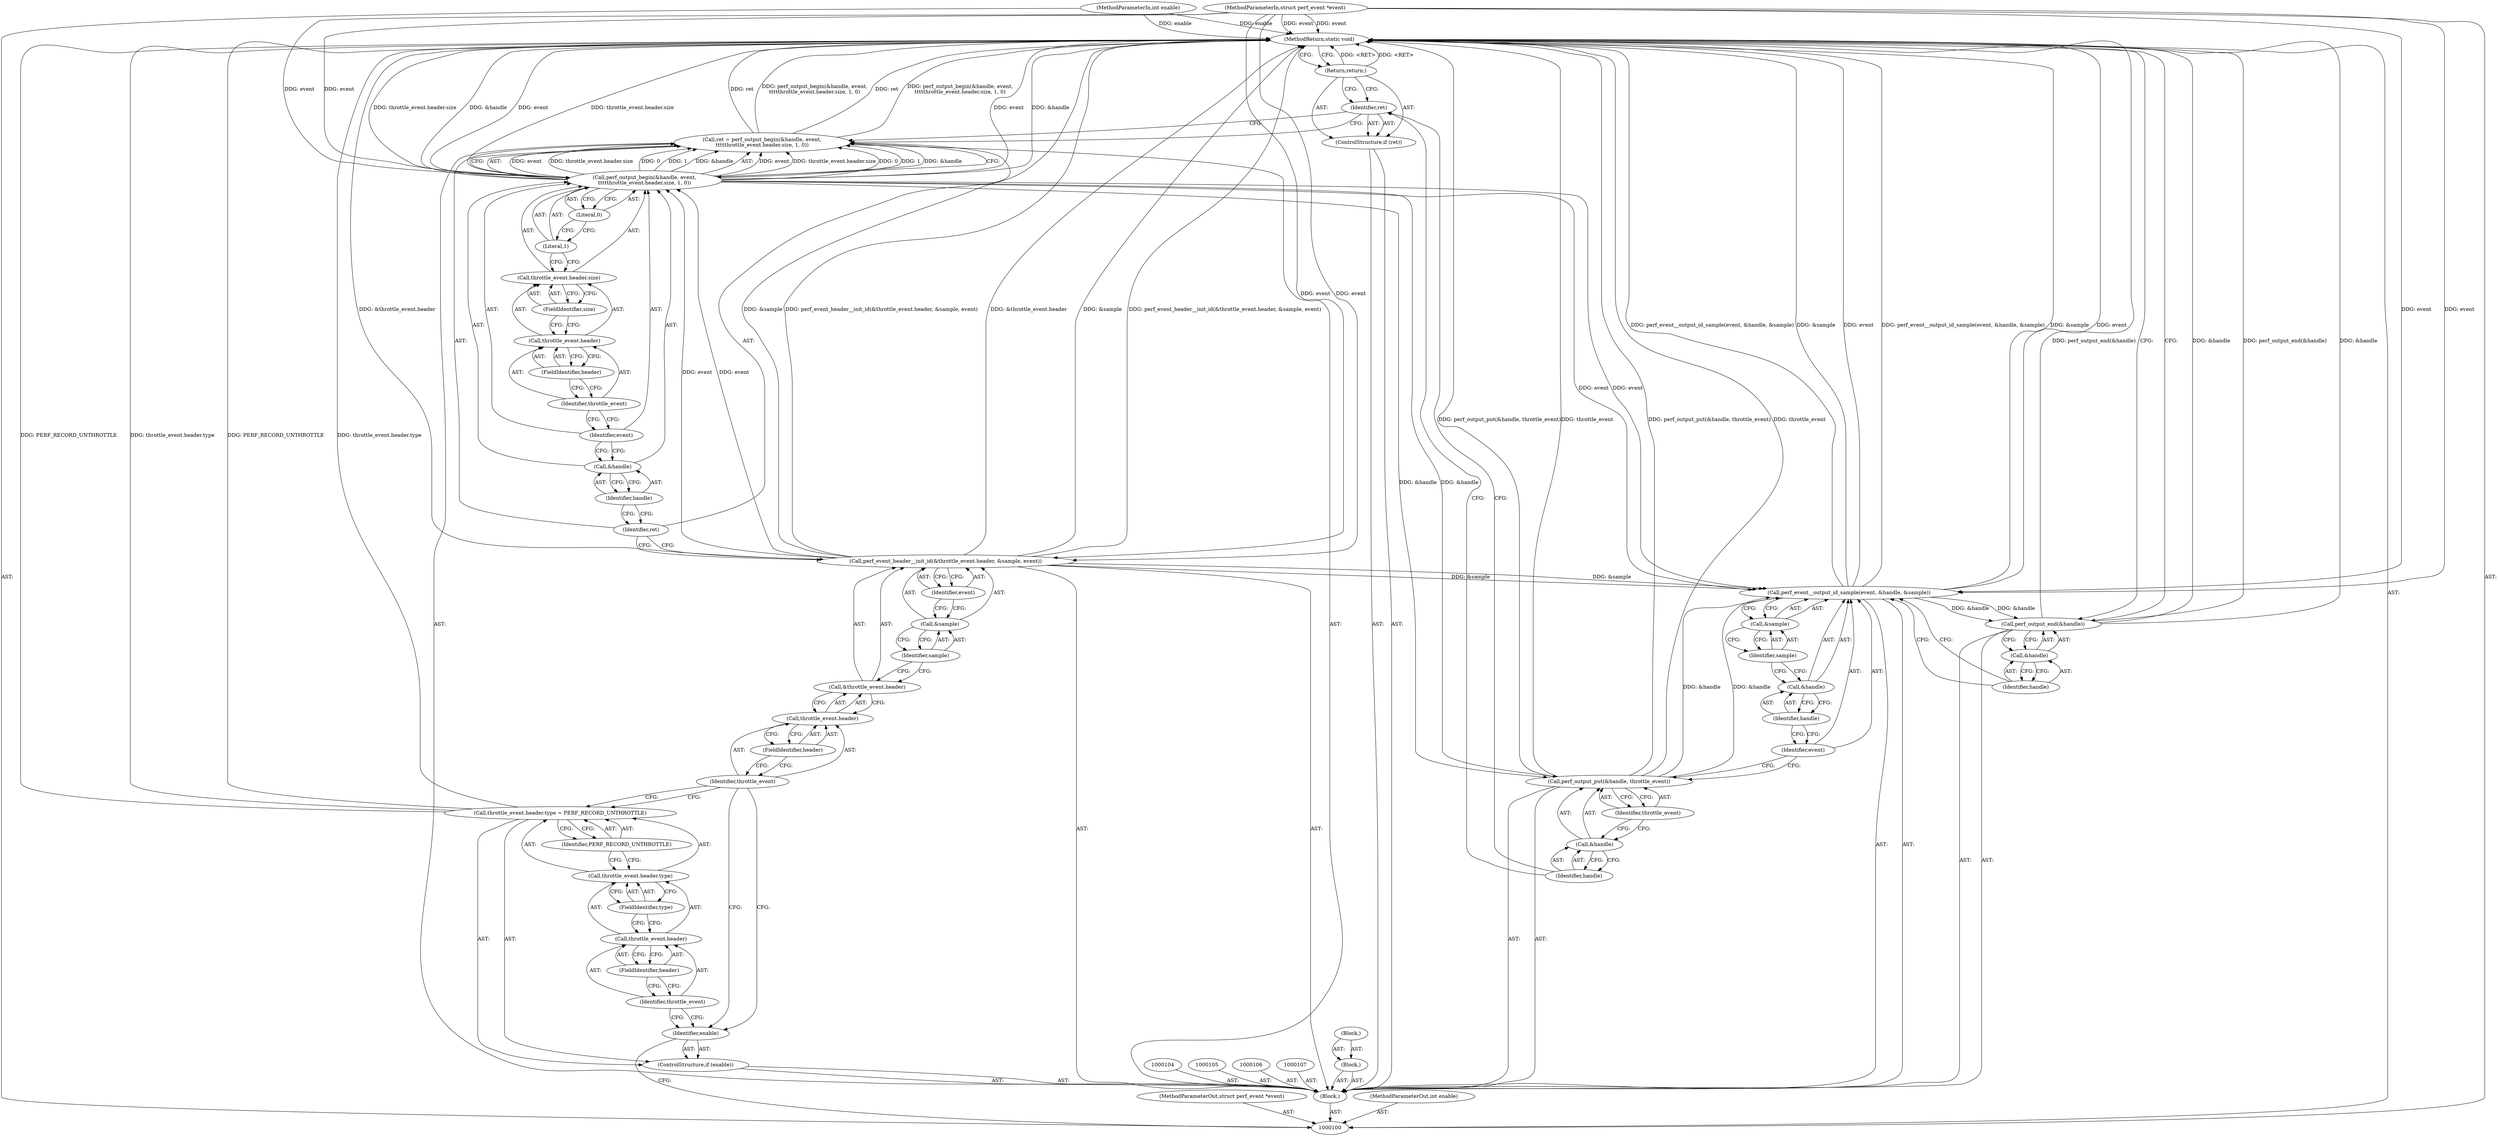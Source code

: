 digraph "1_linux_a8b0ca17b80e92faab46ee7179ba9e99ccb61233_63" {
"1000156" [label="(MethodReturn,static void)"];
"1000101" [label="(MethodParameterIn,struct perf_event *event)"];
"1000208" [label="(MethodParameterOut,struct perf_event *event)"];
"1000102" [label="(MethodParameterIn,int enable)"];
"1000209" [label="(MethodParameterOut,int enable)"];
"1000108" [label="(Block,)"];
"1000109" [label="(Block,)"];
"1000103" [label="(Block,)"];
"1000110" [label="(ControlStructure,if (enable))"];
"1000111" [label="(Identifier,enable)"];
"1000116" [label="(FieldIdentifier,header)"];
"1000112" [label="(Call,throttle_event.header.type = PERF_RECORD_UNTHROTTLE)"];
"1000113" [label="(Call,throttle_event.header.type)"];
"1000114" [label="(Call,throttle_event.header)"];
"1000115" [label="(Identifier,throttle_event)"];
"1000117" [label="(FieldIdentifier,type)"];
"1000118" [label="(Identifier,PERF_RECORD_UNTHROTTLE)"];
"1000119" [label="(Call,perf_event_header__init_id(&throttle_event.header, &sample, event))"];
"1000120" [label="(Call,&throttle_event.header)"];
"1000121" [label="(Call,throttle_event.header)"];
"1000122" [label="(Identifier,throttle_event)"];
"1000123" [label="(FieldIdentifier,header)"];
"1000124" [label="(Call,&sample)"];
"1000125" [label="(Identifier,sample)"];
"1000126" [label="(Identifier,event)"];
"1000127" [label="(Call,ret = perf_output_begin(&handle, event,\n\t\t\t\tthrottle_event.header.size, 1, 0))"];
"1000128" [label="(Identifier,ret)"];
"1000130" [label="(Call,&handle)"];
"1000131" [label="(Identifier,handle)"];
"1000132" [label="(Identifier,event)"];
"1000129" [label="(Call,perf_output_begin(&handle, event,\n\t\t\t\tthrottle_event.header.size, 1, 0))"];
"1000136" [label="(FieldIdentifier,header)"];
"1000137" [label="(FieldIdentifier,size)"];
"1000138" [label="(Literal,1)"];
"1000139" [label="(Literal,0)"];
"1000133" [label="(Call,throttle_event.header.size)"];
"1000134" [label="(Call,throttle_event.header)"];
"1000135" [label="(Identifier,throttle_event)"];
"1000140" [label="(ControlStructure,if (ret))"];
"1000141" [label="(Identifier,ret)"];
"1000142" [label="(Return,return;)"];
"1000143" [label="(Call,perf_output_put(&handle, throttle_event))"];
"1000144" [label="(Call,&handle)"];
"1000145" [label="(Identifier,handle)"];
"1000146" [label="(Identifier,throttle_event)"];
"1000147" [label="(Call,perf_event__output_id_sample(event, &handle, &sample))"];
"1000148" [label="(Identifier,event)"];
"1000149" [label="(Call,&handle)"];
"1000150" [label="(Identifier,handle)"];
"1000151" [label="(Call,&sample)"];
"1000152" [label="(Identifier,sample)"];
"1000153" [label="(Call,perf_output_end(&handle))"];
"1000154" [label="(Call,&handle)"];
"1000155" [label="(Identifier,handle)"];
"1000156" -> "1000100"  [label="AST: "];
"1000156" -> "1000142"  [label="CFG: "];
"1000156" -> "1000153"  [label="CFG: "];
"1000142" -> "1000156"  [label="DDG: <RET>"];
"1000129" -> "1000156"  [label="DDG: &handle"];
"1000129" -> "1000156"  [label="DDG: event"];
"1000129" -> "1000156"  [label="DDG: throttle_event.header.size"];
"1000147" -> "1000156"  [label="DDG: &sample"];
"1000147" -> "1000156"  [label="DDG: event"];
"1000147" -> "1000156"  [label="DDG: perf_event__output_id_sample(event, &handle, &sample)"];
"1000127" -> "1000156"  [label="DDG: perf_output_begin(&handle, event,\n\t\t\t\tthrottle_event.header.size, 1, 0)"];
"1000127" -> "1000156"  [label="DDG: ret"];
"1000112" -> "1000156"  [label="DDG: PERF_RECORD_UNTHROTTLE"];
"1000112" -> "1000156"  [label="DDG: throttle_event.header.type"];
"1000153" -> "1000156"  [label="DDG: &handle"];
"1000153" -> "1000156"  [label="DDG: perf_output_end(&handle)"];
"1000143" -> "1000156"  [label="DDG: perf_output_put(&handle, throttle_event)"];
"1000143" -> "1000156"  [label="DDG: throttle_event"];
"1000119" -> "1000156"  [label="DDG: perf_event_header__init_id(&throttle_event.header, &sample, event)"];
"1000119" -> "1000156"  [label="DDG: &sample"];
"1000119" -> "1000156"  [label="DDG: &throttle_event.header"];
"1000102" -> "1000156"  [label="DDG: enable"];
"1000101" -> "1000156"  [label="DDG: event"];
"1000101" -> "1000100"  [label="AST: "];
"1000101" -> "1000156"  [label="DDG: event"];
"1000101" -> "1000119"  [label="DDG: event"];
"1000101" -> "1000129"  [label="DDG: event"];
"1000101" -> "1000147"  [label="DDG: event"];
"1000208" -> "1000100"  [label="AST: "];
"1000102" -> "1000100"  [label="AST: "];
"1000102" -> "1000156"  [label="DDG: enable"];
"1000209" -> "1000100"  [label="AST: "];
"1000108" -> "1000103"  [label="AST: "];
"1000109" -> "1000108"  [label="AST: "];
"1000109" -> "1000108"  [label="AST: "];
"1000103" -> "1000100"  [label="AST: "];
"1000104" -> "1000103"  [label="AST: "];
"1000105" -> "1000103"  [label="AST: "];
"1000106" -> "1000103"  [label="AST: "];
"1000107" -> "1000103"  [label="AST: "];
"1000108" -> "1000103"  [label="AST: "];
"1000110" -> "1000103"  [label="AST: "];
"1000119" -> "1000103"  [label="AST: "];
"1000127" -> "1000103"  [label="AST: "];
"1000140" -> "1000103"  [label="AST: "];
"1000143" -> "1000103"  [label="AST: "];
"1000147" -> "1000103"  [label="AST: "];
"1000153" -> "1000103"  [label="AST: "];
"1000110" -> "1000103"  [label="AST: "];
"1000111" -> "1000110"  [label="AST: "];
"1000112" -> "1000110"  [label="AST: "];
"1000111" -> "1000110"  [label="AST: "];
"1000111" -> "1000100"  [label="CFG: "];
"1000115" -> "1000111"  [label="CFG: "];
"1000122" -> "1000111"  [label="CFG: "];
"1000116" -> "1000114"  [label="AST: "];
"1000116" -> "1000115"  [label="CFG: "];
"1000114" -> "1000116"  [label="CFG: "];
"1000112" -> "1000110"  [label="AST: "];
"1000112" -> "1000118"  [label="CFG: "];
"1000113" -> "1000112"  [label="AST: "];
"1000118" -> "1000112"  [label="AST: "];
"1000122" -> "1000112"  [label="CFG: "];
"1000112" -> "1000156"  [label="DDG: PERF_RECORD_UNTHROTTLE"];
"1000112" -> "1000156"  [label="DDG: throttle_event.header.type"];
"1000113" -> "1000112"  [label="AST: "];
"1000113" -> "1000117"  [label="CFG: "];
"1000114" -> "1000113"  [label="AST: "];
"1000117" -> "1000113"  [label="AST: "];
"1000118" -> "1000113"  [label="CFG: "];
"1000114" -> "1000113"  [label="AST: "];
"1000114" -> "1000116"  [label="CFG: "];
"1000115" -> "1000114"  [label="AST: "];
"1000116" -> "1000114"  [label="AST: "];
"1000117" -> "1000114"  [label="CFG: "];
"1000115" -> "1000114"  [label="AST: "];
"1000115" -> "1000111"  [label="CFG: "];
"1000116" -> "1000115"  [label="CFG: "];
"1000117" -> "1000113"  [label="AST: "];
"1000117" -> "1000114"  [label="CFG: "];
"1000113" -> "1000117"  [label="CFG: "];
"1000118" -> "1000112"  [label="AST: "];
"1000118" -> "1000113"  [label="CFG: "];
"1000112" -> "1000118"  [label="CFG: "];
"1000119" -> "1000103"  [label="AST: "];
"1000119" -> "1000126"  [label="CFG: "];
"1000120" -> "1000119"  [label="AST: "];
"1000124" -> "1000119"  [label="AST: "];
"1000126" -> "1000119"  [label="AST: "];
"1000128" -> "1000119"  [label="CFG: "];
"1000119" -> "1000156"  [label="DDG: perf_event_header__init_id(&throttle_event.header, &sample, event)"];
"1000119" -> "1000156"  [label="DDG: &sample"];
"1000119" -> "1000156"  [label="DDG: &throttle_event.header"];
"1000101" -> "1000119"  [label="DDG: event"];
"1000119" -> "1000129"  [label="DDG: event"];
"1000119" -> "1000147"  [label="DDG: &sample"];
"1000120" -> "1000119"  [label="AST: "];
"1000120" -> "1000121"  [label="CFG: "];
"1000121" -> "1000120"  [label="AST: "];
"1000125" -> "1000120"  [label="CFG: "];
"1000121" -> "1000120"  [label="AST: "];
"1000121" -> "1000123"  [label="CFG: "];
"1000122" -> "1000121"  [label="AST: "];
"1000123" -> "1000121"  [label="AST: "];
"1000120" -> "1000121"  [label="CFG: "];
"1000122" -> "1000121"  [label="AST: "];
"1000122" -> "1000112"  [label="CFG: "];
"1000122" -> "1000111"  [label="CFG: "];
"1000123" -> "1000122"  [label="CFG: "];
"1000123" -> "1000121"  [label="AST: "];
"1000123" -> "1000122"  [label="CFG: "];
"1000121" -> "1000123"  [label="CFG: "];
"1000124" -> "1000119"  [label="AST: "];
"1000124" -> "1000125"  [label="CFG: "];
"1000125" -> "1000124"  [label="AST: "];
"1000126" -> "1000124"  [label="CFG: "];
"1000125" -> "1000124"  [label="AST: "];
"1000125" -> "1000120"  [label="CFG: "];
"1000124" -> "1000125"  [label="CFG: "];
"1000126" -> "1000119"  [label="AST: "];
"1000126" -> "1000124"  [label="CFG: "];
"1000119" -> "1000126"  [label="CFG: "];
"1000127" -> "1000103"  [label="AST: "];
"1000127" -> "1000129"  [label="CFG: "];
"1000128" -> "1000127"  [label="AST: "];
"1000129" -> "1000127"  [label="AST: "];
"1000141" -> "1000127"  [label="CFG: "];
"1000127" -> "1000156"  [label="DDG: perf_output_begin(&handle, event,\n\t\t\t\tthrottle_event.header.size, 1, 0)"];
"1000127" -> "1000156"  [label="DDG: ret"];
"1000129" -> "1000127"  [label="DDG: event"];
"1000129" -> "1000127"  [label="DDG: throttle_event.header.size"];
"1000129" -> "1000127"  [label="DDG: 0"];
"1000129" -> "1000127"  [label="DDG: 1"];
"1000129" -> "1000127"  [label="DDG: &handle"];
"1000128" -> "1000127"  [label="AST: "];
"1000128" -> "1000119"  [label="CFG: "];
"1000131" -> "1000128"  [label="CFG: "];
"1000130" -> "1000129"  [label="AST: "];
"1000130" -> "1000131"  [label="CFG: "];
"1000131" -> "1000130"  [label="AST: "];
"1000132" -> "1000130"  [label="CFG: "];
"1000131" -> "1000130"  [label="AST: "];
"1000131" -> "1000128"  [label="CFG: "];
"1000130" -> "1000131"  [label="CFG: "];
"1000132" -> "1000129"  [label="AST: "];
"1000132" -> "1000130"  [label="CFG: "];
"1000135" -> "1000132"  [label="CFG: "];
"1000129" -> "1000127"  [label="AST: "];
"1000129" -> "1000139"  [label="CFG: "];
"1000130" -> "1000129"  [label="AST: "];
"1000132" -> "1000129"  [label="AST: "];
"1000133" -> "1000129"  [label="AST: "];
"1000138" -> "1000129"  [label="AST: "];
"1000139" -> "1000129"  [label="AST: "];
"1000127" -> "1000129"  [label="CFG: "];
"1000129" -> "1000156"  [label="DDG: &handle"];
"1000129" -> "1000156"  [label="DDG: event"];
"1000129" -> "1000156"  [label="DDG: throttle_event.header.size"];
"1000129" -> "1000127"  [label="DDG: event"];
"1000129" -> "1000127"  [label="DDG: throttle_event.header.size"];
"1000129" -> "1000127"  [label="DDG: 0"];
"1000129" -> "1000127"  [label="DDG: 1"];
"1000129" -> "1000127"  [label="DDG: &handle"];
"1000119" -> "1000129"  [label="DDG: event"];
"1000101" -> "1000129"  [label="DDG: event"];
"1000129" -> "1000143"  [label="DDG: &handle"];
"1000129" -> "1000147"  [label="DDG: event"];
"1000136" -> "1000134"  [label="AST: "];
"1000136" -> "1000135"  [label="CFG: "];
"1000134" -> "1000136"  [label="CFG: "];
"1000137" -> "1000133"  [label="AST: "];
"1000137" -> "1000134"  [label="CFG: "];
"1000133" -> "1000137"  [label="CFG: "];
"1000138" -> "1000129"  [label="AST: "];
"1000138" -> "1000133"  [label="CFG: "];
"1000139" -> "1000138"  [label="CFG: "];
"1000139" -> "1000129"  [label="AST: "];
"1000139" -> "1000138"  [label="CFG: "];
"1000129" -> "1000139"  [label="CFG: "];
"1000133" -> "1000129"  [label="AST: "];
"1000133" -> "1000137"  [label="CFG: "];
"1000134" -> "1000133"  [label="AST: "];
"1000137" -> "1000133"  [label="AST: "];
"1000138" -> "1000133"  [label="CFG: "];
"1000134" -> "1000133"  [label="AST: "];
"1000134" -> "1000136"  [label="CFG: "];
"1000135" -> "1000134"  [label="AST: "];
"1000136" -> "1000134"  [label="AST: "];
"1000137" -> "1000134"  [label="CFG: "];
"1000135" -> "1000134"  [label="AST: "];
"1000135" -> "1000132"  [label="CFG: "];
"1000136" -> "1000135"  [label="CFG: "];
"1000140" -> "1000103"  [label="AST: "];
"1000141" -> "1000140"  [label="AST: "];
"1000142" -> "1000140"  [label="AST: "];
"1000141" -> "1000140"  [label="AST: "];
"1000141" -> "1000127"  [label="CFG: "];
"1000142" -> "1000141"  [label="CFG: "];
"1000145" -> "1000141"  [label="CFG: "];
"1000142" -> "1000140"  [label="AST: "];
"1000142" -> "1000141"  [label="CFG: "];
"1000156" -> "1000142"  [label="CFG: "];
"1000142" -> "1000156"  [label="DDG: <RET>"];
"1000143" -> "1000103"  [label="AST: "];
"1000143" -> "1000146"  [label="CFG: "];
"1000144" -> "1000143"  [label="AST: "];
"1000146" -> "1000143"  [label="AST: "];
"1000148" -> "1000143"  [label="CFG: "];
"1000143" -> "1000156"  [label="DDG: perf_output_put(&handle, throttle_event)"];
"1000143" -> "1000156"  [label="DDG: throttle_event"];
"1000129" -> "1000143"  [label="DDG: &handle"];
"1000143" -> "1000147"  [label="DDG: &handle"];
"1000144" -> "1000143"  [label="AST: "];
"1000144" -> "1000145"  [label="CFG: "];
"1000145" -> "1000144"  [label="AST: "];
"1000146" -> "1000144"  [label="CFG: "];
"1000145" -> "1000144"  [label="AST: "];
"1000145" -> "1000141"  [label="CFG: "];
"1000144" -> "1000145"  [label="CFG: "];
"1000146" -> "1000143"  [label="AST: "];
"1000146" -> "1000144"  [label="CFG: "];
"1000143" -> "1000146"  [label="CFG: "];
"1000147" -> "1000103"  [label="AST: "];
"1000147" -> "1000151"  [label="CFG: "];
"1000148" -> "1000147"  [label="AST: "];
"1000149" -> "1000147"  [label="AST: "];
"1000151" -> "1000147"  [label="AST: "];
"1000155" -> "1000147"  [label="CFG: "];
"1000147" -> "1000156"  [label="DDG: &sample"];
"1000147" -> "1000156"  [label="DDG: event"];
"1000147" -> "1000156"  [label="DDG: perf_event__output_id_sample(event, &handle, &sample)"];
"1000129" -> "1000147"  [label="DDG: event"];
"1000101" -> "1000147"  [label="DDG: event"];
"1000143" -> "1000147"  [label="DDG: &handle"];
"1000119" -> "1000147"  [label="DDG: &sample"];
"1000147" -> "1000153"  [label="DDG: &handle"];
"1000148" -> "1000147"  [label="AST: "];
"1000148" -> "1000143"  [label="CFG: "];
"1000150" -> "1000148"  [label="CFG: "];
"1000149" -> "1000147"  [label="AST: "];
"1000149" -> "1000150"  [label="CFG: "];
"1000150" -> "1000149"  [label="AST: "];
"1000152" -> "1000149"  [label="CFG: "];
"1000150" -> "1000149"  [label="AST: "];
"1000150" -> "1000148"  [label="CFG: "];
"1000149" -> "1000150"  [label="CFG: "];
"1000151" -> "1000147"  [label="AST: "];
"1000151" -> "1000152"  [label="CFG: "];
"1000152" -> "1000151"  [label="AST: "];
"1000147" -> "1000151"  [label="CFG: "];
"1000152" -> "1000151"  [label="AST: "];
"1000152" -> "1000149"  [label="CFG: "];
"1000151" -> "1000152"  [label="CFG: "];
"1000153" -> "1000103"  [label="AST: "];
"1000153" -> "1000154"  [label="CFG: "];
"1000154" -> "1000153"  [label="AST: "];
"1000156" -> "1000153"  [label="CFG: "];
"1000153" -> "1000156"  [label="DDG: &handle"];
"1000153" -> "1000156"  [label="DDG: perf_output_end(&handle)"];
"1000147" -> "1000153"  [label="DDG: &handle"];
"1000154" -> "1000153"  [label="AST: "];
"1000154" -> "1000155"  [label="CFG: "];
"1000155" -> "1000154"  [label="AST: "];
"1000153" -> "1000154"  [label="CFG: "];
"1000155" -> "1000154"  [label="AST: "];
"1000155" -> "1000147"  [label="CFG: "];
"1000154" -> "1000155"  [label="CFG: "];
}

